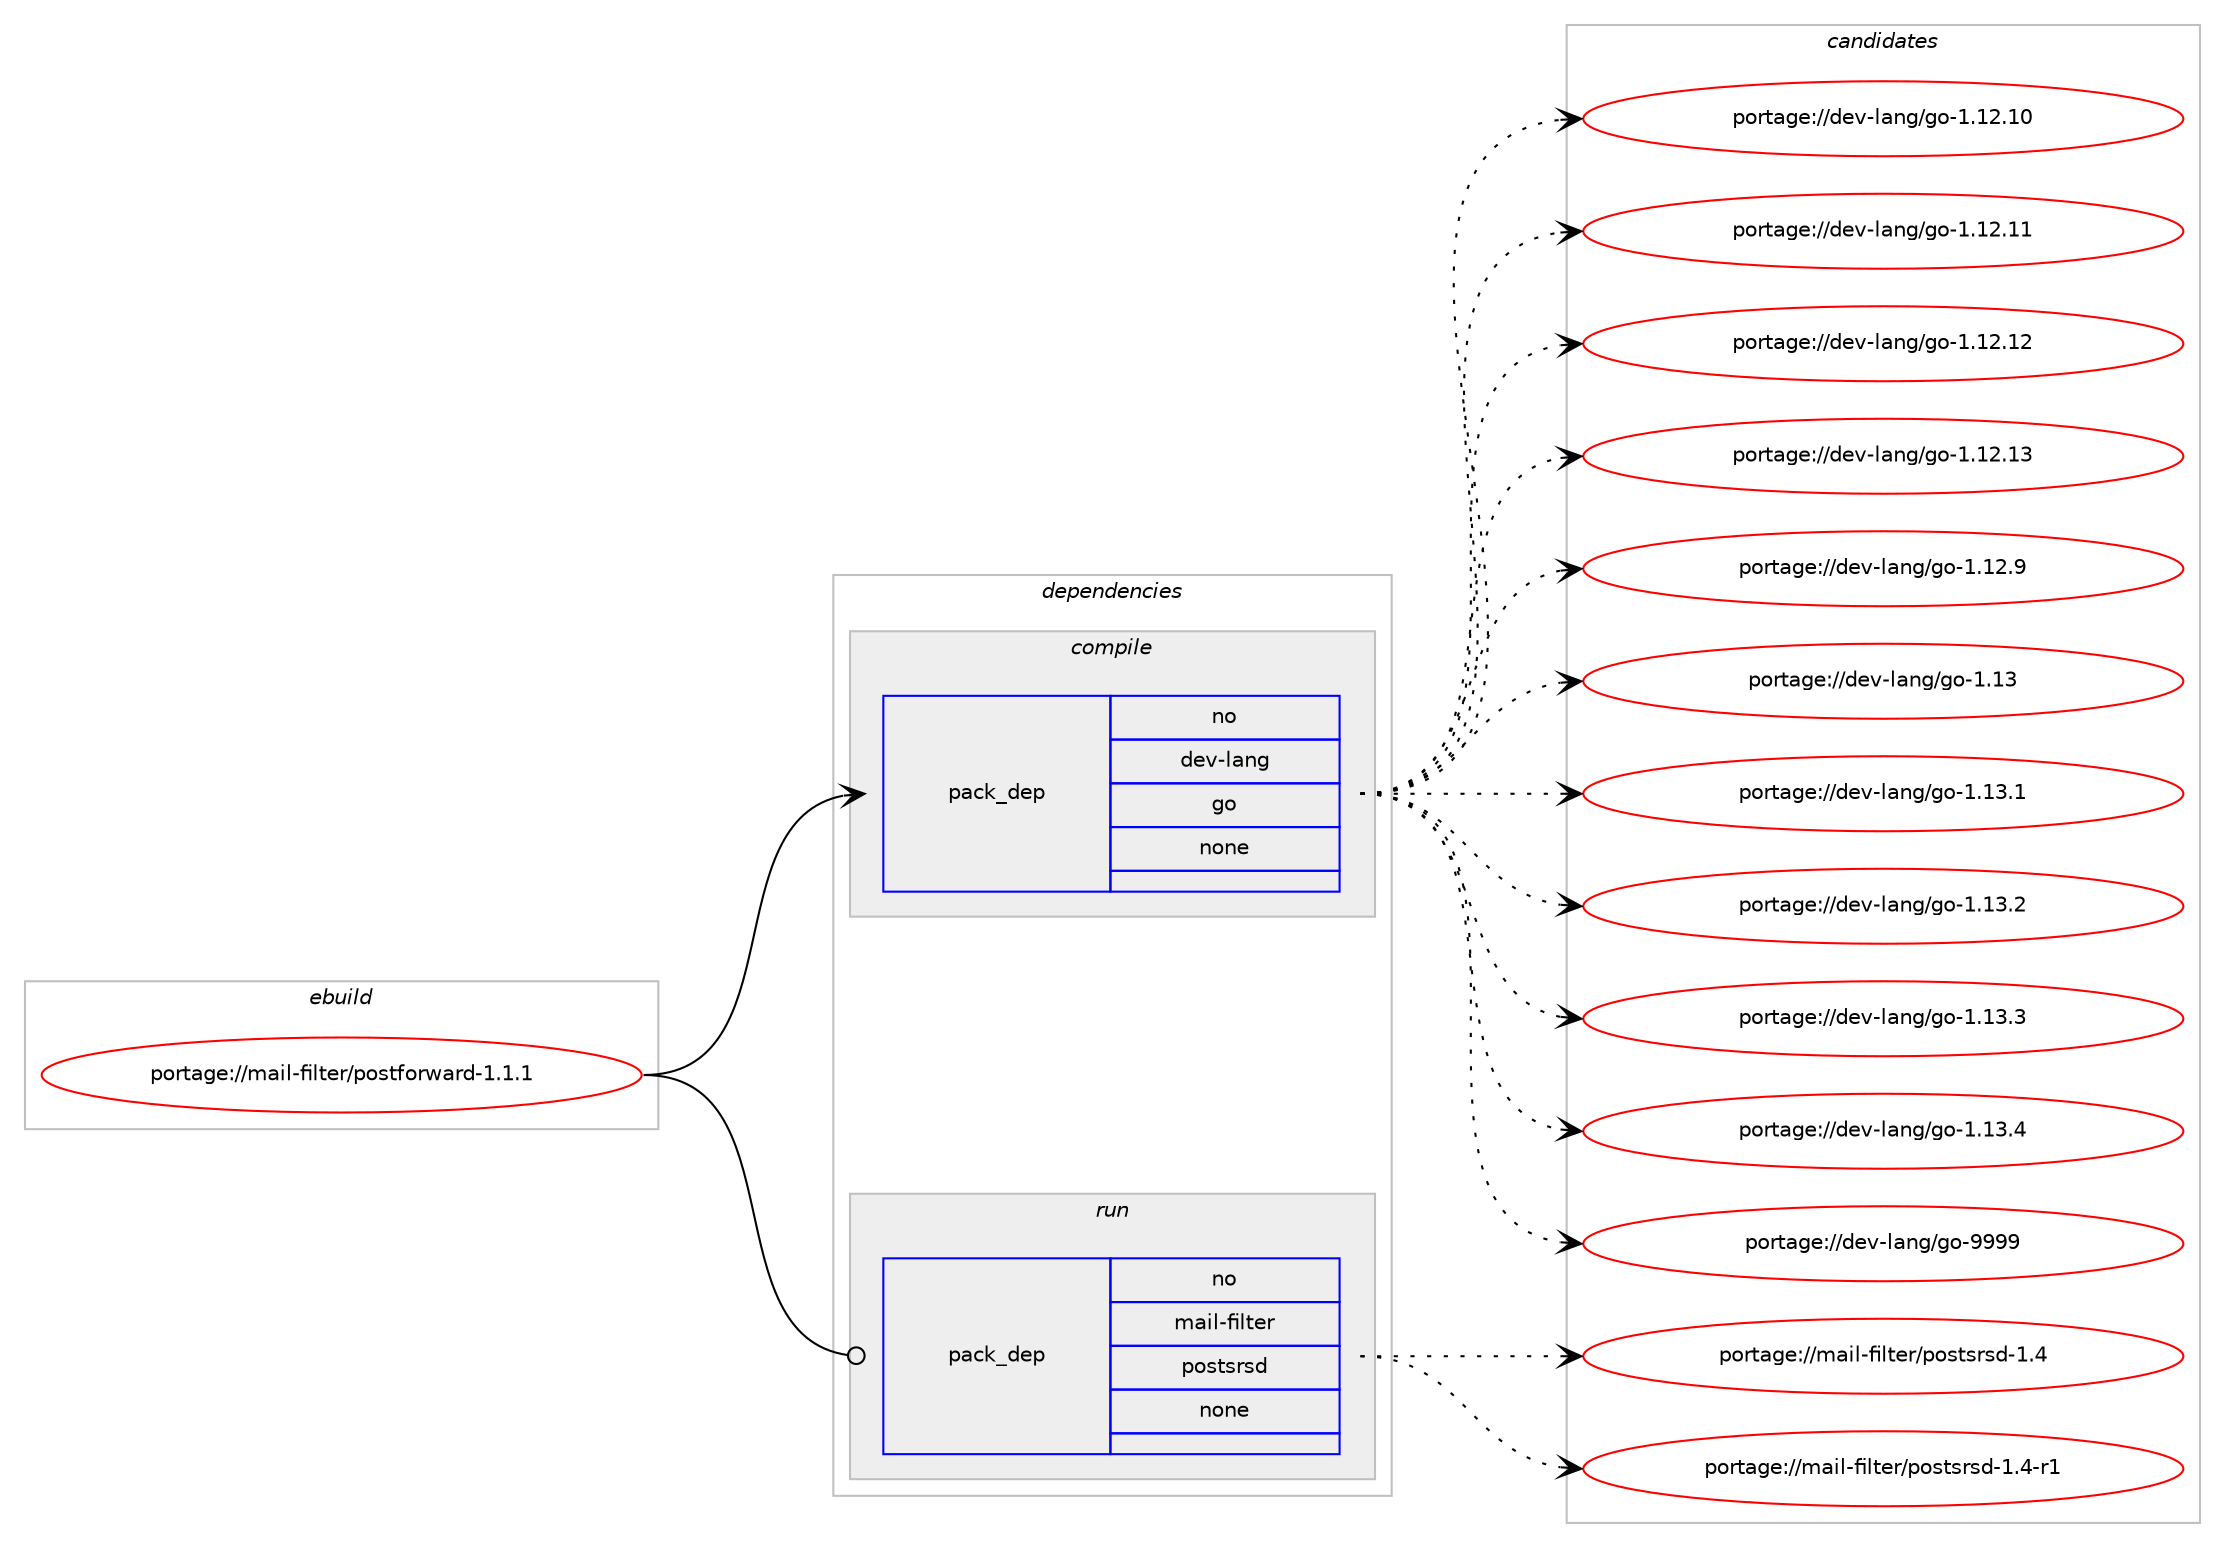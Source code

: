 digraph prolog {

# *************
# Graph options
# *************

newrank=true;
concentrate=true;
compound=true;
graph [rankdir=LR,fontname=Helvetica,fontsize=10,ranksep=1.5];#, ranksep=2.5, nodesep=0.2];
edge  [arrowhead=vee];
node  [fontname=Helvetica,fontsize=10];

# **********
# The ebuild
# **********

subgraph cluster_leftcol {
color=gray;
rank=same;
label=<<i>ebuild</i>>;
id [label="portage://mail-filter/postforward-1.1.1", color=red, width=4, href="../mail-filter/postforward-1.1.1.svg"];
}

# ****************
# The dependencies
# ****************

subgraph cluster_midcol {
color=gray;
label=<<i>dependencies</i>>;
subgraph cluster_compile {
fillcolor="#eeeeee";
style=filled;
label=<<i>compile</i>>;
subgraph pack224261 {
dependency306120 [label=<<TABLE BORDER="0" CELLBORDER="1" CELLSPACING="0" CELLPADDING="4" WIDTH="220"><TR><TD ROWSPAN="6" CELLPADDING="30">pack_dep</TD></TR><TR><TD WIDTH="110">no</TD></TR><TR><TD>dev-lang</TD></TR><TR><TD>go</TD></TR><TR><TD>none</TD></TR><TR><TD></TD></TR></TABLE>>, shape=none, color=blue];
}
id:e -> dependency306120:w [weight=20,style="solid",arrowhead="vee"];
}
subgraph cluster_compileandrun {
fillcolor="#eeeeee";
style=filled;
label=<<i>compile and run</i>>;
}
subgraph cluster_run {
fillcolor="#eeeeee";
style=filled;
label=<<i>run</i>>;
subgraph pack224262 {
dependency306121 [label=<<TABLE BORDER="0" CELLBORDER="1" CELLSPACING="0" CELLPADDING="4" WIDTH="220"><TR><TD ROWSPAN="6" CELLPADDING="30">pack_dep</TD></TR><TR><TD WIDTH="110">no</TD></TR><TR><TD>mail-filter</TD></TR><TR><TD>postsrsd</TD></TR><TR><TD>none</TD></TR><TR><TD></TD></TR></TABLE>>, shape=none, color=blue];
}
id:e -> dependency306121:w [weight=20,style="solid",arrowhead="odot"];
}
}

# **************
# The candidates
# **************

subgraph cluster_choices {
rank=same;
color=gray;
label=<<i>candidates</i>>;

subgraph choice224261 {
color=black;
nodesep=1;
choiceportage1001011184510897110103471031114549464950464948 [label="portage://dev-lang/go-1.12.10", color=red, width=4,href="../dev-lang/go-1.12.10.svg"];
choiceportage1001011184510897110103471031114549464950464949 [label="portage://dev-lang/go-1.12.11", color=red, width=4,href="../dev-lang/go-1.12.11.svg"];
choiceportage1001011184510897110103471031114549464950464950 [label="portage://dev-lang/go-1.12.12", color=red, width=4,href="../dev-lang/go-1.12.12.svg"];
choiceportage1001011184510897110103471031114549464950464951 [label="portage://dev-lang/go-1.12.13", color=red, width=4,href="../dev-lang/go-1.12.13.svg"];
choiceportage10010111845108971101034710311145494649504657 [label="portage://dev-lang/go-1.12.9", color=red, width=4,href="../dev-lang/go-1.12.9.svg"];
choiceportage1001011184510897110103471031114549464951 [label="portage://dev-lang/go-1.13", color=red, width=4,href="../dev-lang/go-1.13.svg"];
choiceportage10010111845108971101034710311145494649514649 [label="portage://dev-lang/go-1.13.1", color=red, width=4,href="../dev-lang/go-1.13.1.svg"];
choiceportage10010111845108971101034710311145494649514650 [label="portage://dev-lang/go-1.13.2", color=red, width=4,href="../dev-lang/go-1.13.2.svg"];
choiceportage10010111845108971101034710311145494649514651 [label="portage://dev-lang/go-1.13.3", color=red, width=4,href="../dev-lang/go-1.13.3.svg"];
choiceportage10010111845108971101034710311145494649514652 [label="portage://dev-lang/go-1.13.4", color=red, width=4,href="../dev-lang/go-1.13.4.svg"];
choiceportage1001011184510897110103471031114557575757 [label="portage://dev-lang/go-9999", color=red, width=4,href="../dev-lang/go-9999.svg"];
dependency306120:e -> choiceportage1001011184510897110103471031114549464950464948:w [style=dotted,weight="100"];
dependency306120:e -> choiceportage1001011184510897110103471031114549464950464949:w [style=dotted,weight="100"];
dependency306120:e -> choiceportage1001011184510897110103471031114549464950464950:w [style=dotted,weight="100"];
dependency306120:e -> choiceportage1001011184510897110103471031114549464950464951:w [style=dotted,weight="100"];
dependency306120:e -> choiceportage10010111845108971101034710311145494649504657:w [style=dotted,weight="100"];
dependency306120:e -> choiceportage1001011184510897110103471031114549464951:w [style=dotted,weight="100"];
dependency306120:e -> choiceportage10010111845108971101034710311145494649514649:w [style=dotted,weight="100"];
dependency306120:e -> choiceportage10010111845108971101034710311145494649514650:w [style=dotted,weight="100"];
dependency306120:e -> choiceportage10010111845108971101034710311145494649514651:w [style=dotted,weight="100"];
dependency306120:e -> choiceportage10010111845108971101034710311145494649514652:w [style=dotted,weight="100"];
dependency306120:e -> choiceportage1001011184510897110103471031114557575757:w [style=dotted,weight="100"];
}
subgraph choice224262 {
color=black;
nodesep=1;
choiceportage10997105108451021051081161011144711211111511611511411510045494652 [label="portage://mail-filter/postsrsd-1.4", color=red, width=4,href="../mail-filter/postsrsd-1.4.svg"];
choiceportage109971051084510210510811610111447112111115116115114115100454946524511449 [label="portage://mail-filter/postsrsd-1.4-r1", color=red, width=4,href="../mail-filter/postsrsd-1.4-r1.svg"];
dependency306121:e -> choiceportage10997105108451021051081161011144711211111511611511411510045494652:w [style=dotted,weight="100"];
dependency306121:e -> choiceportage109971051084510210510811610111447112111115116115114115100454946524511449:w [style=dotted,weight="100"];
}
}

}
